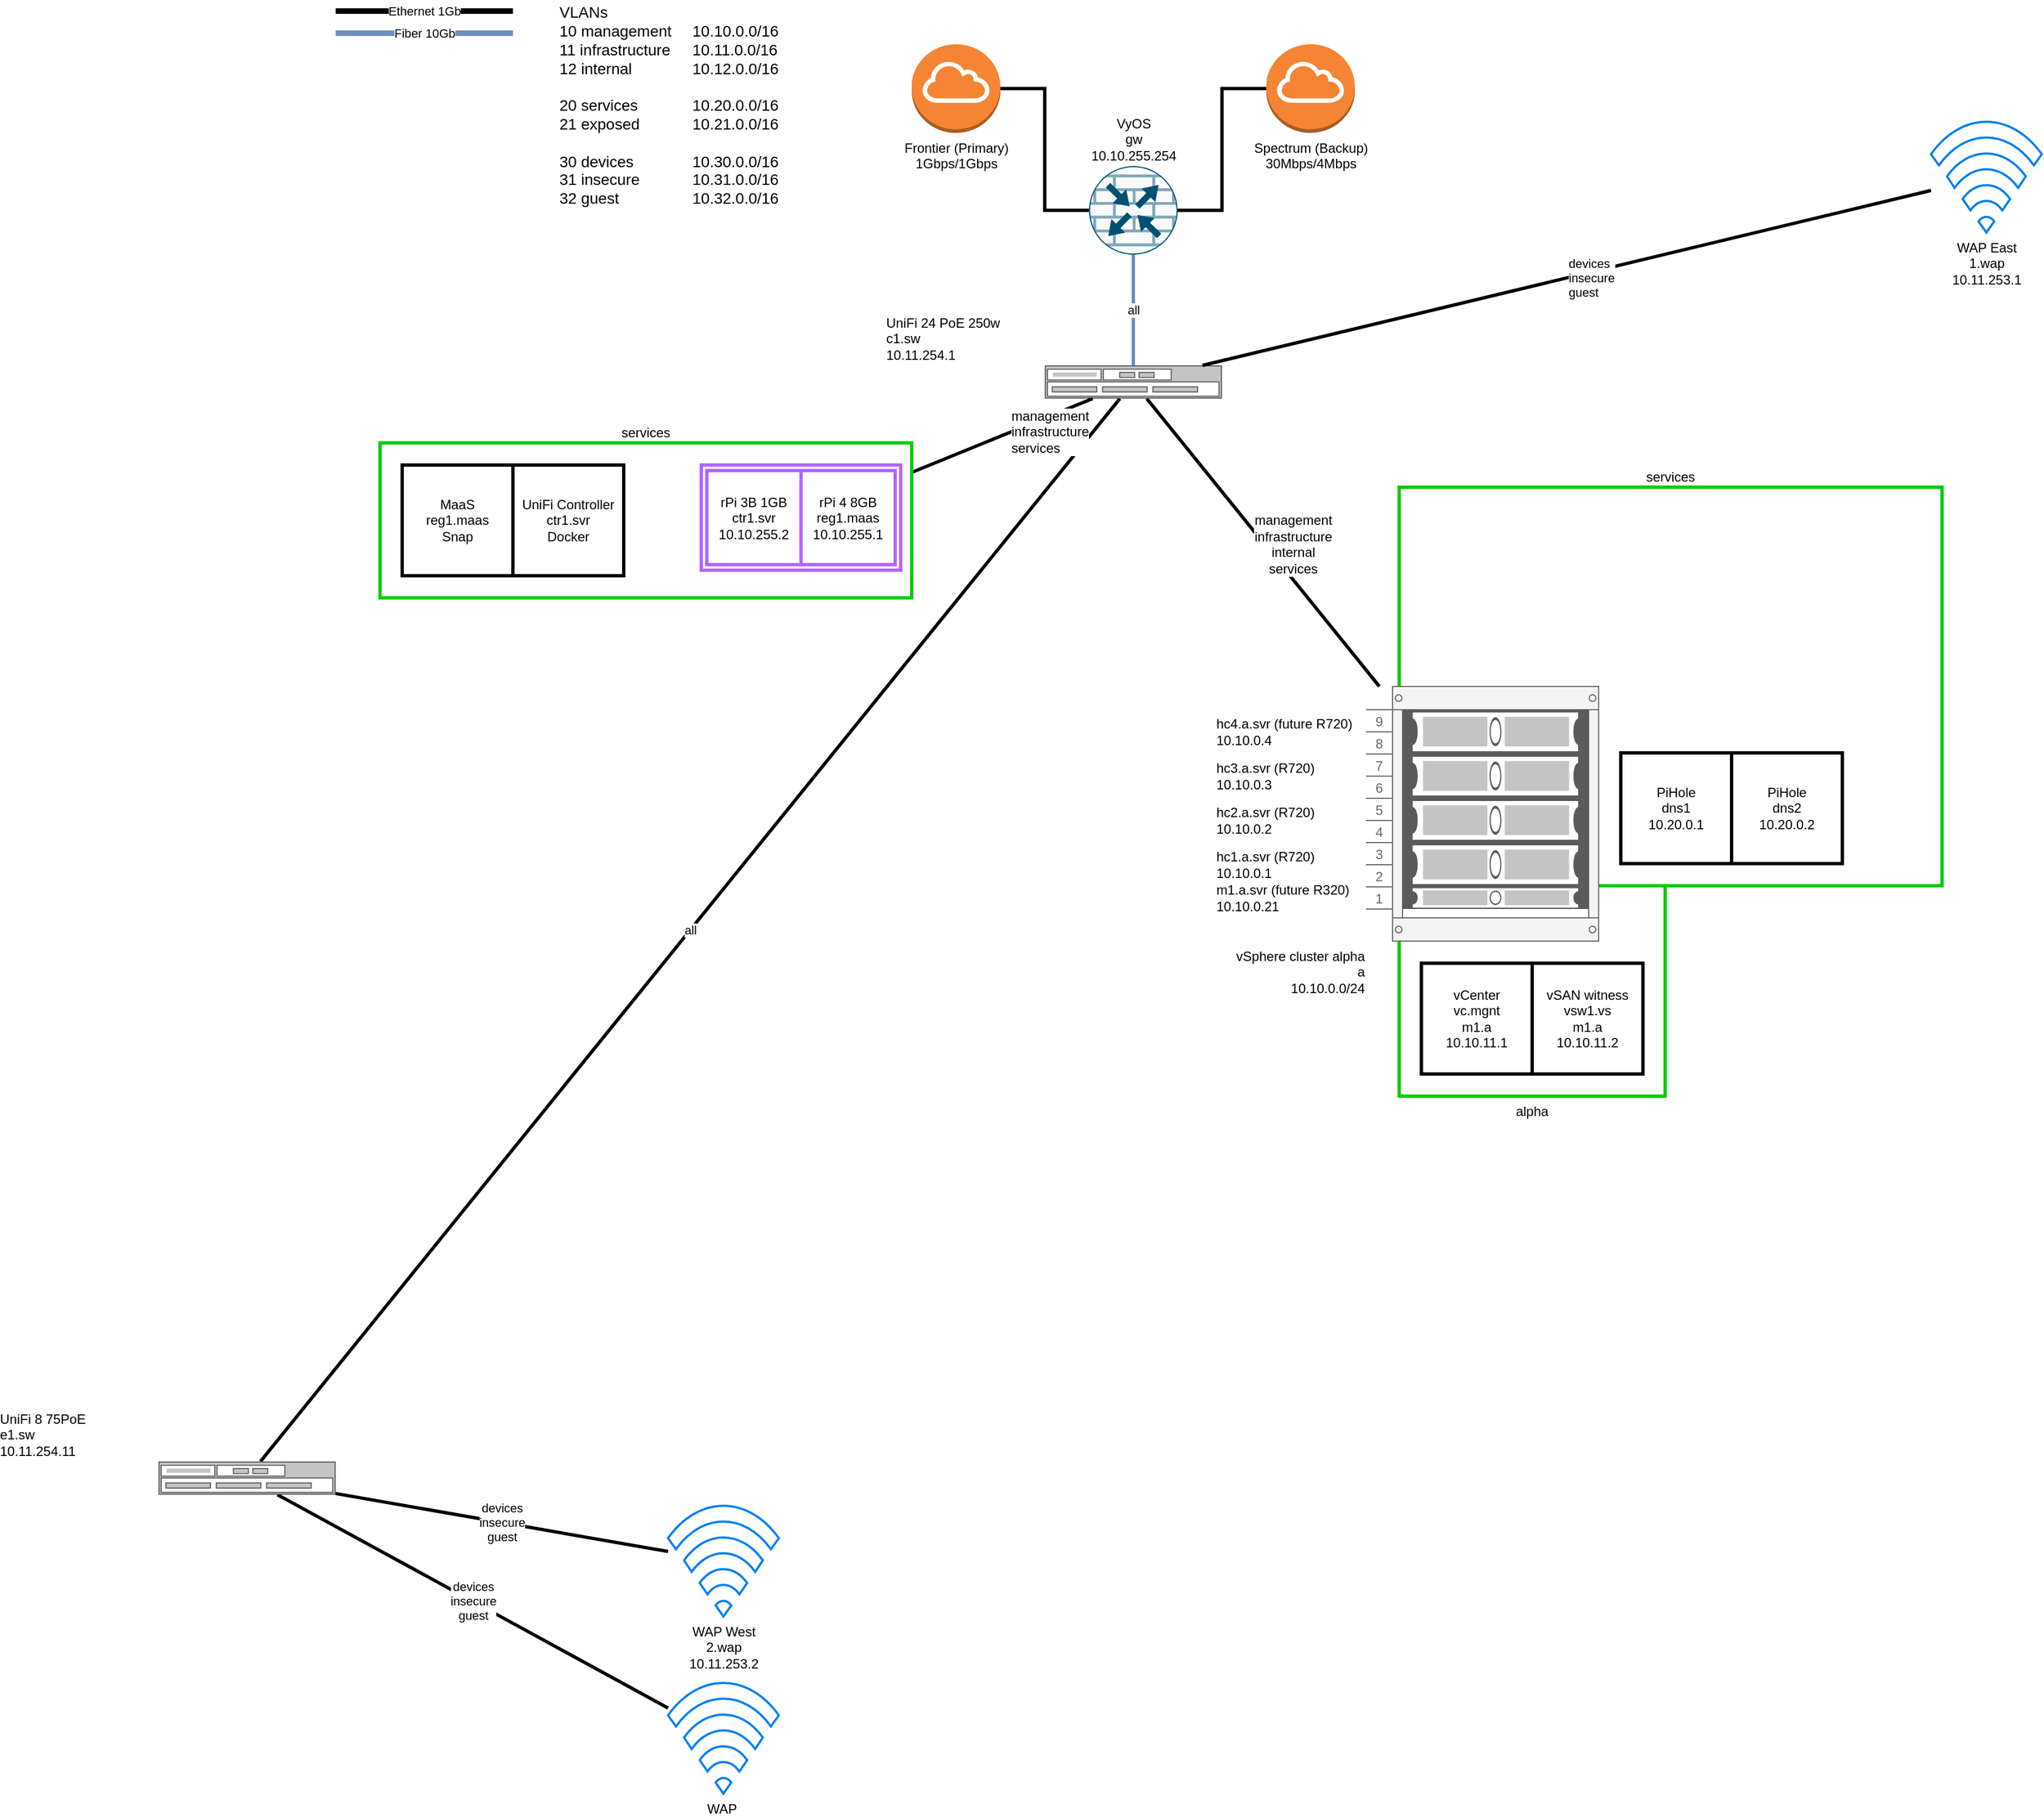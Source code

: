 <mxfile version="14.1.8" type="device"><diagram id="b2H9v9Kq8-YH48wlZnhs" name="Page-1"><mxGraphModel dx="2881" dy="1166" grid="1" gridSize="10" guides="1" tooltips="1" connect="1" arrows="1" fold="1" page="1" pageScale="1" pageWidth="850" pageHeight="1100" math="0" shadow="0"><root><mxCell id="0"/><mxCell id="1" parent="0"/><mxCell id="gfJb6bzFkoz_pPofSRmK-44" value="alpha" style="rounded=0;whiteSpace=wrap;html=1;fontFamily=Helvetica;fontSize=12;strokeWidth=3;labelBackgroundColor=#ffffff;labelPosition=center;verticalLabelPosition=bottom;align=center;verticalAlign=top;strokeColor=#00CC00;" parent="1" vertex="1"><mxGeometry x="560" y="800" width="240" height="190" as="geometry"/></mxCell><mxCell id="gfJb6bzFkoz_pPofSRmK-43" value="services" style="rounded=0;whiteSpace=wrap;html=1;fontFamily=Helvetica;fontSize=12;strokeWidth=3;labelBackgroundColor=#ffffff;labelPosition=center;verticalLabelPosition=top;align=center;verticalAlign=bottom;strokeColor=#00CC00;" parent="1" vertex="1"><mxGeometry x="560" y="440" width="490" height="360" as="geometry"/></mxCell><mxCell id="gfJb6bzFkoz_pPofSRmK-23" style="edgeStyle=orthogonalEdgeStyle;rounded=0;orthogonalLoop=1;jettySize=auto;html=1;exitX=1;exitY=0.5;exitDx=0;exitDy=0;exitPerimeter=0;entryX=0;entryY=0.5;entryDx=0;entryDy=0;entryPerimeter=0;endArrow=none;endFill=0;strokeWidth=3;" parent="1" source="gfJb6bzFkoz_pPofSRmK-2" target="gfJb6bzFkoz_pPofSRmK-4" edge="1"><mxGeometry relative="1" as="geometry"/></mxCell><mxCell id="gfJb6bzFkoz_pPofSRmK-2" value="Frontier (Primary)&lt;br&gt;1Gbps/1Gbps" style="outlineConnect=0;dashed=0;verticalLabelPosition=bottom;verticalAlign=top;align=center;html=1;shape=mxgraph.aws3.internet_gateway;fillColor=#F58534;gradientColor=none;" parent="1" vertex="1"><mxGeometry x="120" y="40" width="80" height="80" as="geometry"/></mxCell><mxCell id="gfJb6bzFkoz_pPofSRmK-24" style="edgeStyle=orthogonalEdgeStyle;rounded=0;orthogonalLoop=1;jettySize=auto;html=1;exitX=0;exitY=0.5;exitDx=0;exitDy=0;exitPerimeter=0;entryX=1;entryY=0.5;entryDx=0;entryDy=0;entryPerimeter=0;endArrow=none;endFill=0;strokeWidth=3;" parent="1" source="gfJb6bzFkoz_pPofSRmK-3" target="gfJb6bzFkoz_pPofSRmK-4" edge="1"><mxGeometry relative="1" as="geometry"/></mxCell><mxCell id="gfJb6bzFkoz_pPofSRmK-3" value="Spectrum (Backup)&lt;br&gt;30Mbps/4Mbps" style="outlineConnect=0;dashed=0;verticalLabelPosition=bottom;verticalAlign=top;align=center;html=1;shape=mxgraph.aws3.internet_gateway;fillColor=#F58534;gradientColor=none;" parent="1" vertex="1"><mxGeometry x="440" y="40" width="80" height="80" as="geometry"/></mxCell><mxCell id="gfJb6bzFkoz_pPofSRmK-26" value="all" style="edgeStyle=orthogonalEdgeStyle;rounded=0;orthogonalLoop=1;jettySize=auto;html=1;exitX=0.5;exitY=1;exitDx=0;exitDy=0;exitPerimeter=0;endArrow=none;endFill=0;strokeWidth=3;fillColor=#dae8fc;strokeColor=#6c8ebf;" parent="1" source="gfJb6bzFkoz_pPofSRmK-4" target="gfJb6bzFkoz_pPofSRmK-25" edge="1"><mxGeometry relative="1" as="geometry"/></mxCell><mxCell id="gfJb6bzFkoz_pPofSRmK-4" value="VyOS&lt;br&gt;gw&lt;br&gt;10.10.255.254" style="points=[[0.5,0,0],[1,0.5,0],[0.5,1,0],[0,0.5,0],[0.145,0.145,0],[0.856,0.145,0],[0.855,0.856,0],[0.145,0.855,0]];verticalLabelPosition=top;html=1;verticalAlign=bottom;aspect=fixed;align=center;pointerEvents=1;shape=mxgraph.cisco19.rect;prIcon=router_with_firewall;fillColor=#FAFAFA;strokeColor=#005073;labelPosition=center;fontStyle=0;fontSize=12;fontFamily=Helvetica;" parent="1" vertex="1"><mxGeometry x="280" y="150" width="80" height="80" as="geometry"/></mxCell><mxCell id="gfJb6bzFkoz_pPofSRmK-31" style="edgeStyle=none;rounded=0;orthogonalLoop=1;jettySize=auto;html=1;endArrow=none;endFill=0;strokeWidth=3;fontFamily=Comic Sans MS;fontSize=12;fontColor=#000000;" parent="1" source="gfJb6bzFkoz_pPofSRmK-25" target="gfJb6bzFkoz_pPofSRmK-6" edge="1"><mxGeometry relative="1" as="geometry"/></mxCell><mxCell id="gfJb6bzFkoz_pPofSRmK-33" value="management&lt;br&gt;infrastructure&lt;br&gt;internal&lt;br&gt;services" style="edgeLabel;html=1;align=center;verticalAlign=bottom;resizable=0;points=[];fontSize=12;fontFamily=Helvetica;fontColor=#000000;labelPosition=center;verticalLabelPosition=top;" parent="gfJb6bzFkoz_pPofSRmK-31" vertex="1" connectable="0"><mxGeometry x="0.252" relative="1" as="geometry"><mxPoint as="offset"/></mxGeometry></mxCell><mxCell id="V6t9EyGap0WyINswSEZo-5" value="all" style="edgeStyle=none;rounded=0;orthogonalLoop=1;jettySize=auto;html=1;endArrow=none;endFill=0;strokeWidth=3;" parent="1" source="gfJb6bzFkoz_pPofSRmK-25" target="V6t9EyGap0WyINswSEZo-4" edge="1"><mxGeometry relative="1" as="geometry"/></mxCell><mxCell id="gfJb6bzFkoz_pPofSRmK-25" value="UniFi 24 PoE 250w&lt;br&gt;c1.sw&lt;br&gt;10.11.254.1" style="strokeColor=#666666;html=1;labelPosition=left;align=left;spacingLeft=15;shadow=0;dashed=0;outlineConnect=0;shape=mxgraph.rack.general.switches_1;perimeterSpacing=0;verticalLabelPosition=top;verticalAlign=bottom;" parent="1" vertex="1"><mxGeometry x="240" y="330" width="160" height="30" as="geometry"/></mxCell><mxCell id="gfJb6bzFkoz_pPofSRmK-35" style="edgeStyle=none;rounded=0;orthogonalLoop=1;jettySize=auto;html=1;endArrow=none;endFill=0;strokeWidth=3;fontFamily=Helvetica;fontSize=12;fontColor=#000000;" parent="1" source="gfJb6bzFkoz_pPofSRmK-28" target="gfJb6bzFkoz_pPofSRmK-25" edge="1"><mxGeometry relative="1" as="geometry"/></mxCell><mxCell id="gfJb6bzFkoz_pPofSRmK-36" value="management&lt;br&gt;infrastructure&lt;br&gt;services" style="edgeLabel;html=1;align=left;verticalAlign=middle;resizable=0;points=[];fontSize=12;fontFamily=Helvetica;fontColor=#000000;labelPosition=center;verticalLabelPosition=middle;" parent="gfJb6bzFkoz_pPofSRmK-35" vertex="1" connectable="0"><mxGeometry x="0.139" y="2" relative="1" as="geometry"><mxPoint y="1" as="offset"/></mxGeometry></mxCell><mxCell id="gfJb6bzFkoz_pPofSRmK-40" value="services" style="rounded=0;whiteSpace=wrap;html=1;fontFamily=Helvetica;fontSize=12;strokeWidth=3;labelBackgroundColor=#ffffff;labelPosition=center;verticalLabelPosition=top;align=center;verticalAlign=bottom;strokeColor=#00CC00;" parent="1" vertex="1"><mxGeometry x="-360" y="400" width="480" height="140" as="geometry"/></mxCell><mxCell id="gfJb6bzFkoz_pPofSRmK-28" value="" style="rounded=0;whiteSpace=wrap;html=1;fontFamily=Helvetica;fontSize=12;strokeColor=#B266FF;strokeWidth=3;labelBackgroundColor=#ffffff;labelPosition=center;verticalLabelPosition=bottom;align=center;verticalAlign=top;" parent="1" vertex="1"><mxGeometry x="-70" y="420" width="180" height="95" as="geometry"/></mxCell><mxCell id="gfJb6bzFkoz_pPofSRmK-6" value="vSphere cluster alpha&lt;br&gt;a&lt;br&gt;10.10.0.0/24" style="strokeColor=#666666;html=1;verticalLabelPosition=bottom;labelBackgroundColor=#ffffff;verticalAlign=top;outlineConnect=0;shadow=0;dashed=0;shape=mxgraph.rackGeneral.container;fillColor2=#f4f4f4;container=1;collapsible=0;childLayout=rack;allowGaps=1;marginLeft=33;marginRight=9;marginTop=21;marginBottom=22;textColor=#666666;numDisp=ascend;labelPosition=left;align=right;" parent="1" vertex="1"><mxGeometry x="530" y="620" width="210" height="230" as="geometry"/></mxCell><mxCell id="gfJb6bzFkoz_pPofSRmK-7" value="m1.a.svr (future R320)&lt;br&gt;10.10.0.21" style="strokeColor=#666666;html=1;labelPosition=left;align=left;spacingLeft=0;shadow=0;dashed=0;outlineConnect=0;shape=mxgraph.rack.general.1u_rack_server;verticalLabelPosition=middle;verticalAlign=middle;spacing=0;" parent="gfJb6bzFkoz_pPofSRmK-6" vertex="1"><mxGeometry x="33" y="181" width="168" height="20" as="geometry"/></mxCell><mxCell id="gfJb6bzFkoz_pPofSRmK-30" value="hc4.a.svr (future R720)&lt;br&gt;10.10.0.4" style="strokeColor=#666666;html=1;labelPosition=left;align=left;spacingLeft=0;shadow=0;dashed=0;outlineConnect=0;shape=mxgraph.rack.general.1u_rack_server;verticalLabelPosition=middle;verticalAlign=middle;horizontal=1;textDirection=ltr;spacing=0;" parent="gfJb6bzFkoz_pPofSRmK-6" vertex="1"><mxGeometry x="33" y="21" width="168" height="40" as="geometry"/></mxCell><mxCell id="gfJb6bzFkoz_pPofSRmK-10" value="hc3.a.svr (R720)&lt;br&gt;10.10.0.3" style="strokeColor=#666666;html=1;labelPosition=left;align=left;spacingLeft=0;shadow=0;dashed=0;outlineConnect=0;shape=mxgraph.rack.general.1u_rack_server;verticalLabelPosition=middle;verticalAlign=middle;spacing=0;" parent="gfJb6bzFkoz_pPofSRmK-6" vertex="1"><mxGeometry x="33" y="61" width="168" height="40" as="geometry"/></mxCell><mxCell id="gfJb6bzFkoz_pPofSRmK-8" value="hc1.a.svr (R720)&lt;br&gt;10.10.0.1" style="strokeColor=#666666;html=1;labelPosition=left;align=left;spacingLeft=0;shadow=0;dashed=0;outlineConnect=0;shape=mxgraph.rack.general.1u_rack_server;verticalLabelPosition=middle;verticalAlign=middle;spacing=0;" parent="gfJb6bzFkoz_pPofSRmK-6" vertex="1"><mxGeometry x="33" y="141" width="168" height="40" as="geometry"/></mxCell><mxCell id="gfJb6bzFkoz_pPofSRmK-9" value="hc2.a.svr (R720)&lt;br&gt;10.10.0.2" style="strokeColor=#666666;html=1;labelPosition=left;align=left;spacingLeft=0;shadow=0;dashed=0;outlineConnect=0;shape=mxgraph.rack.general.1u_rack_server;spacing=0;verticalLabelPosition=middle;verticalAlign=middle;" parent="gfJb6bzFkoz_pPofSRmK-6" vertex="1"><mxGeometry x="33" y="101" width="168" height="40" as="geometry"/></mxCell><mxCell id="z8v42ff2LE_aPReL2uDI-1" value="rPi 4 8GB&lt;br&gt;reg1.maas&lt;br&gt;10.10.255.1" style="whiteSpace=wrap;html=1;aspect=fixed;labelBackgroundColor=#ffffff;strokeColor=#B266FF;strokeWidth=3;fontFamily=Helvetica;fontSize=12;fontColor=#000000;" parent="1" vertex="1"><mxGeometry x="20" y="425" width="85" height="85" as="geometry"/></mxCell><mxCell id="z8v42ff2LE_aPReL2uDI-2" value="rPi 3B 1GB&lt;br&gt;ctr1.svr&lt;br&gt;10.10.255.2" style="whiteSpace=wrap;html=1;aspect=fixed;labelBackgroundColor=#ffffff;strokeColor=#B266FF;strokeWidth=3;fontFamily=Helvetica;fontSize=12;fontColor=#000000;fillColor=none;" parent="1" vertex="1"><mxGeometry x="-65" y="425" width="85" height="85" as="geometry"/></mxCell><mxCell id="z8v42ff2LE_aPReL2uDI-5" value="MaaS&lt;br&gt;reg1.maas&lt;br&gt;Snap" style="whiteSpace=wrap;html=1;aspect=fixed;labelBackgroundColor=#ffffff;strokeWidth=3;fontFamily=Helvetica;fontSize=12;" parent="1" vertex="1"><mxGeometry x="-340" y="420" width="100" height="100" as="geometry"/></mxCell><mxCell id="z8v42ff2LE_aPReL2uDI-7" value="UniFi Controller&lt;br&gt;ctr1.svr&lt;br&gt;Docker" style="whiteSpace=wrap;html=1;aspect=fixed;labelBackgroundColor=#ffffff;strokeWidth=3;fontFamily=Helvetica;fontSize=12;" parent="1" vertex="1"><mxGeometry x="-240" y="420" width="100" height="100" as="geometry"/></mxCell><mxCell id="z8v42ff2LE_aPReL2uDI-8" value="vCenter&lt;br&gt;vc.mgnt&lt;br&gt;m1.a&lt;br&gt;10.10.11.1" style="whiteSpace=wrap;html=1;aspect=fixed;labelBackgroundColor=#ffffff;strokeWidth=3;fontFamily=Helvetica;fontSize=12;" parent="1" vertex="1"><mxGeometry x="580" y="870" width="100" height="100" as="geometry"/></mxCell><mxCell id="z8v42ff2LE_aPReL2uDI-14" value="vSAN witness&lt;br&gt;vsw1.vs&lt;br&gt;m1.a&lt;br&gt;10.10.11.2" style="whiteSpace=wrap;html=1;aspect=fixed;labelBackgroundColor=#ffffff;strokeWidth=3;fontFamily=Helvetica;fontSize=12;" parent="1" vertex="1"><mxGeometry x="680" y="870" width="100" height="100" as="geometry"/></mxCell><mxCell id="z8v42ff2LE_aPReL2uDI-15" value="PiHole&lt;br&gt;dns1&lt;br&gt;10.20.0.1" style="whiteSpace=wrap;html=1;aspect=fixed;labelBackgroundColor=#ffffff;strokeWidth=3;fontFamily=Helvetica;fontSize=12;" parent="1" vertex="1"><mxGeometry x="760" y="680" width="100" height="100" as="geometry"/></mxCell><mxCell id="z8v42ff2LE_aPReL2uDI-16" value="PiHole&lt;br&gt;dns2&lt;br&gt;10.20.0.2" style="whiteSpace=wrap;html=1;aspect=fixed;labelBackgroundColor=#ffffff;strokeWidth=3;fontFamily=Helvetica;fontSize=12;" parent="1" vertex="1"><mxGeometry x="860" y="680" width="100" height="100" as="geometry"/></mxCell><mxCell id="z8v42ff2LE_aPReL2uDI-28" value="devices&lt;br&gt;insecure&lt;br&gt;guest" style="rounded=0;sketch=0;orthogonalLoop=1;jettySize=auto;html=1;shadow=0;endArrow=none;endFill=0;strokeWidth=3;align=left;" parent="1" source="z8v42ff2LE_aPReL2uDI-27" target="gfJb6bzFkoz_pPofSRmK-25" edge="1"><mxGeometry relative="1" as="geometry"/></mxCell><mxCell id="z8v42ff2LE_aPReL2uDI-27" value="WAP East&lt;br&gt;1.wap&lt;br&gt;10.11.253.1" style="html=1;verticalLabelPosition=bottom;align=center;labelBackgroundColor=#ffffff;verticalAlign=top;strokeWidth=2;strokeColor=#0080F0;shadow=0;dashed=0;shape=mxgraph.ios7.icons.wifi;pointerEvents=1;fillColor=none;" parent="1" vertex="1"><mxGeometry x="1040" y="110" width="100" height="100" as="geometry"/></mxCell><mxCell id="2gLH4E9-cPLG_Z73naa8-3" value="VLANs&lt;br style=&quot;font-size: 14px;&quot;&gt;10 management&lt;br style=&quot;font-size: 14px;&quot;&gt;11 infrastructure&lt;br style=&quot;font-size: 14px;&quot;&gt;12 internal&lt;br style=&quot;font-size: 14px;&quot;&gt;&lt;br style=&quot;font-size: 14px;&quot;&gt;20 services&lt;br style=&quot;font-size: 14px;&quot;&gt;21 exposed&lt;br style=&quot;font-size: 14px;&quot;&gt;&lt;br style=&quot;font-size: 14px;&quot;&gt;30 devices&lt;br style=&quot;font-size: 14px;&quot;&gt;31 insecure&lt;br style=&quot;font-size: 14px;&quot;&gt;32 guest" style="text;html=1;align=left;verticalAlign=middle;resizable=0;points=[];autosize=1;labelPosition=center;verticalLabelPosition=middle;fontSize=14;" parent="1" vertex="1"><mxGeometry x="-200" width="120" height="190" as="geometry"/></mxCell><mxCell id="V6t9EyGap0WyINswSEZo-1" value="&lt;br style=&quot;font-size: 14px;&quot;&gt;10.10.0.0/16&lt;br style=&quot;font-size: 14px;&quot;&gt;10.11.0.0/16&lt;br style=&quot;font-size: 14px;&quot;&gt;10.12.0.0/16&lt;br style=&quot;font-size: 14px;&quot;&gt;&lt;br style=&quot;font-size: 14px;&quot;&gt;10.20.0.0/16&lt;br style=&quot;font-size: 14px;&quot;&gt;10.21.0.0/16&lt;br style=&quot;font-size: 14px;&quot;&gt;&lt;br style=&quot;font-size: 14px;&quot;&gt;10.30.0.0/16&lt;br style=&quot;font-size: 14px;&quot;&gt;10.31.0.0/16&lt;br style=&quot;font-size: 14px;&quot;&gt;10.32.0.0/16" style="text;html=1;align=left;verticalAlign=middle;resizable=0;points=[];autosize=1;labelPosition=center;verticalLabelPosition=middle;fontSize=14;" parent="1" vertex="1"><mxGeometry x="-80" width="90" height="190" as="geometry"/></mxCell><mxCell id="V6t9EyGap0WyINswSEZo-8" value="&lt;meta charset=&quot;utf-8&quot;&gt;&lt;span style=&quot;color: rgb(0, 0, 0); font-family: helvetica; font-size: 11px; font-style: normal; font-weight: 400; letter-spacing: normal; text-align: left; text-indent: 0px; text-transform: none; word-spacing: 0px; background-color: rgb(255, 255, 255); display: inline; float: none;&quot;&gt;devices&lt;/span&gt;&lt;br style=&quot;color: rgb(0, 0, 0); font-family: helvetica; font-size: 11px; font-style: normal; font-weight: 400; letter-spacing: normal; text-align: left; text-indent: 0px; text-transform: none; word-spacing: 0px;&quot;&gt;&lt;span style=&quot;color: rgb(0, 0, 0); font-family: helvetica; font-size: 11px; font-style: normal; font-weight: 400; letter-spacing: normal; text-align: left; text-indent: 0px; text-transform: none; word-spacing: 0px; background-color: rgb(255, 255, 255); display: inline; float: none;&quot;&gt;insecure&lt;/span&gt;&lt;br style=&quot;color: rgb(0, 0, 0); font-family: helvetica; font-size: 11px; font-style: normal; font-weight: 400; letter-spacing: normal; text-align: left; text-indent: 0px; text-transform: none; word-spacing: 0px;&quot;&gt;&lt;span style=&quot;color: rgb(0, 0, 0); font-family: helvetica; font-size: 11px; font-style: normal; font-weight: 400; letter-spacing: normal; text-align: left; text-indent: 0px; text-transform: none; word-spacing: 0px; background-color: rgb(255, 255, 255); display: inline; float: none;&quot;&gt;guest&lt;/span&gt;" style="edgeStyle=none;rounded=0;orthogonalLoop=1;jettySize=auto;html=1;endArrow=none;endFill=0;strokeWidth=3;" parent="1" source="V6t9EyGap0WyINswSEZo-4" target="V6t9EyGap0WyINswSEZo-6" edge="1"><mxGeometry relative="1" as="geometry"/></mxCell><mxCell id="V6t9EyGap0WyINswSEZo-10" value="&lt;meta charset=&quot;utf-8&quot;&gt;&lt;span style=&quot;color: rgb(0, 0, 0); font-family: helvetica; font-size: 11px; font-style: normal; font-weight: 400; letter-spacing: normal; text-align: left; text-indent: 0px; text-transform: none; word-spacing: 0px; background-color: rgb(255, 255, 255); display: inline; float: none;&quot;&gt;devices&lt;/span&gt;&lt;br style=&quot;color: rgb(0, 0, 0); font-family: helvetica; font-size: 11px; font-style: normal; font-weight: 400; letter-spacing: normal; text-align: left; text-indent: 0px; text-transform: none; word-spacing: 0px;&quot;&gt;&lt;span style=&quot;color: rgb(0, 0, 0); font-family: helvetica; font-size: 11px; font-style: normal; font-weight: 400; letter-spacing: normal; text-align: left; text-indent: 0px; text-transform: none; word-spacing: 0px; background-color: rgb(255, 255, 255); display: inline; float: none;&quot;&gt;insecure&lt;/span&gt;&lt;br style=&quot;color: rgb(0, 0, 0); font-family: helvetica; font-size: 11px; font-style: normal; font-weight: 400; letter-spacing: normal; text-align: left; text-indent: 0px; text-transform: none; word-spacing: 0px;&quot;&gt;&lt;span style=&quot;color: rgb(0, 0, 0); font-family: helvetica; font-size: 11px; font-style: normal; font-weight: 400; letter-spacing: normal; text-align: left; text-indent: 0px; text-transform: none; word-spacing: 0px; background-color: rgb(255, 255, 255); display: inline; float: none;&quot;&gt;guest&lt;/span&gt;" style="edgeStyle=none;rounded=0;orthogonalLoop=1;jettySize=auto;html=1;endArrow=none;endFill=0;strokeWidth=3;" parent="1" source="V6t9EyGap0WyINswSEZo-4" target="V6t9EyGap0WyINswSEZo-7" edge="1"><mxGeometry relative="1" as="geometry"/></mxCell><mxCell id="V6t9EyGap0WyINswSEZo-4" value="UniFi 8 75PoE&lt;br&gt;e1.sw&lt;br&gt;10.11.254.11" style="strokeColor=#666666;html=1;labelPosition=left;align=left;spacingLeft=15;shadow=0;dashed=0;outlineConnect=0;shape=mxgraph.rack.general.switches_1;perimeterSpacing=0;verticalLabelPosition=top;verticalAlign=bottom;" parent="1" vertex="1"><mxGeometry x="-560" y="1320" width="160" height="30" as="geometry"/></mxCell><mxCell id="V6t9EyGap0WyINswSEZo-6" value="WAP West&lt;br&gt;2.wap&lt;br&gt;10.11.253.2" style="html=1;verticalLabelPosition=bottom;align=center;labelBackgroundColor=#ffffff;verticalAlign=top;strokeWidth=2;strokeColor=#0080F0;shadow=0;dashed=0;shape=mxgraph.ios7.icons.wifi;pointerEvents=1;fillColor=none;" parent="1" vertex="1"><mxGeometry x="-100" y="1360" width="100" height="100" as="geometry"/></mxCell><mxCell id="V6t9EyGap0WyINswSEZo-7" value="WAP&amp;nbsp;" style="html=1;verticalLabelPosition=bottom;align=center;labelBackgroundColor=#ffffff;verticalAlign=top;strokeWidth=2;strokeColor=#0080F0;shadow=0;dashed=0;shape=mxgraph.ios7.icons.wifi;pointerEvents=1;fillColor=none;" parent="1" vertex="1"><mxGeometry x="-100" y="1520" width="100" height="100" as="geometry"/></mxCell><mxCell id="eBYDwKz7Ef371tOGHodB-1" value="Ethernet 1Gb" style="endArrow=none;html=1;strokeWidth=5;fontSize=11;" edge="1" parent="1"><mxGeometry width="50" height="50" relative="1" as="geometry"><mxPoint x="-400" y="10" as="sourcePoint"/><mxPoint x="-240" y="10" as="targetPoint"/></mxGeometry></mxCell><mxCell id="eBYDwKz7Ef371tOGHodB-8" value="Fiber 10Gb" style="endArrow=none;html=1;strokeWidth=5;fillColor=#dae8fc;strokeColor=#6c8ebf;fontSize=11;" edge="1" parent="1"><mxGeometry width="50" height="50" relative="1" as="geometry"><mxPoint x="-400" y="30" as="sourcePoint"/><mxPoint x="-240" y="30" as="targetPoint"/></mxGeometry></mxCell></root></mxGraphModel></diagram></mxfile>